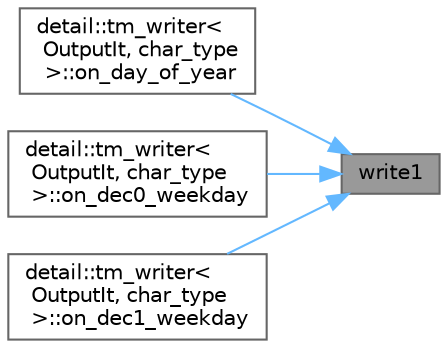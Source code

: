 digraph "write1"
{
 // LATEX_PDF_SIZE
  bgcolor="transparent";
  edge [fontname=Helvetica,fontsize=10,labelfontname=Helvetica,labelfontsize=10];
  node [fontname=Helvetica,fontsize=10,shape=box,height=0.2,width=0.4];
  rankdir="RL";
  Node1 [id="Node000001",label="write1",height=0.2,width=0.4,color="gray40", fillcolor="grey60", style="filled", fontcolor="black",tooltip=" "];
  Node1 -> Node2 [id="edge1_Node000001_Node000002",dir="back",color="steelblue1",style="solid",tooltip=" "];
  Node2 [id="Node000002",label="detail::tm_writer\<\l OutputIt, char_type\l \>::on_day_of_year",height=0.2,width=0.4,color="grey40", fillcolor="white", style="filled",URL="$classdetail_1_1tm__writer.html#a9a17b2978b5fa77838cc6b438218ad73",tooltip=" "];
  Node1 -> Node3 [id="edge2_Node000001_Node000003",dir="back",color="steelblue1",style="solid",tooltip=" "];
  Node3 [id="Node000003",label="detail::tm_writer\<\l OutputIt, char_type\l \>::on_dec0_weekday",height=0.2,width=0.4,color="grey40", fillcolor="white", style="filled",URL="$classdetail_1_1tm__writer.html#a8162cb78ab3aabd5ba9e040a65eac3f2",tooltip=" "];
  Node1 -> Node4 [id="edge3_Node000001_Node000004",dir="back",color="steelblue1",style="solid",tooltip=" "];
  Node4 [id="Node000004",label="detail::tm_writer\<\l OutputIt, char_type\l \>::on_dec1_weekday",height=0.2,width=0.4,color="grey40", fillcolor="white", style="filled",URL="$classdetail_1_1tm__writer.html#a679edfa7428fc381ed0783a964e6dd48",tooltip=" "];
}
